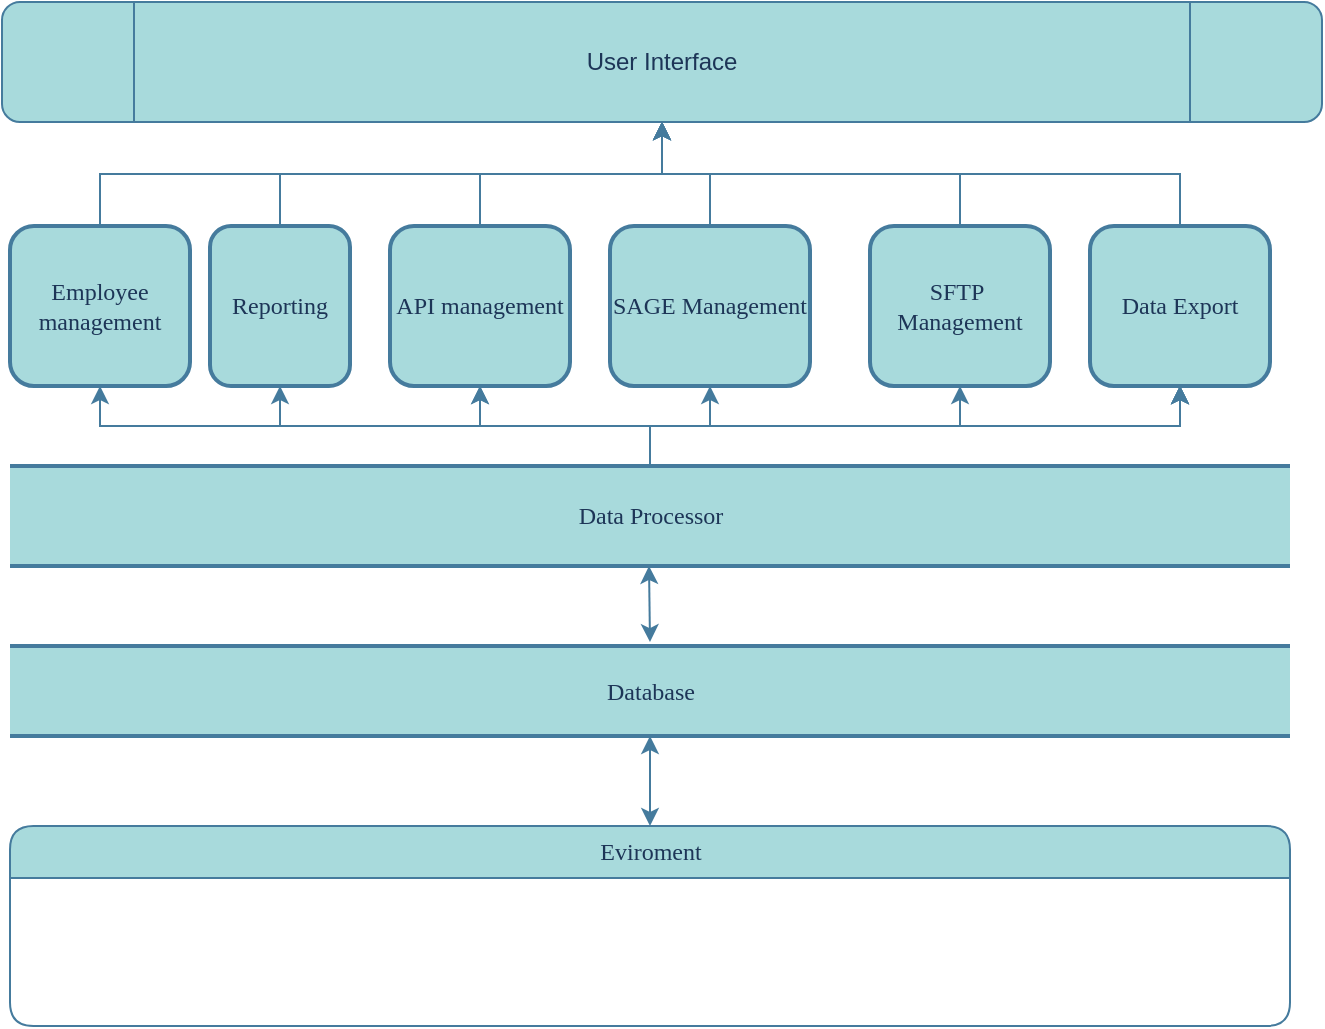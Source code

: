 <mxfile version="20.6.1" type="github">
  <diagram name="Page-1" id="5d7acffa-a066-3a61-03fe-96351882024d">
    <mxGraphModel dx="1113" dy="721" grid="0" gridSize="10" guides="1" tooltips="1" connect="1" arrows="1" fold="1" page="1" pageScale="1" pageWidth="1100" pageHeight="850" math="0" shadow="0">
      <root>
        <mxCell id="0" />
        <mxCell id="1" parent="0" />
        <mxCell id="2debaab0fafb2da2-10" value="Database" style="html=1;rounded=0;shadow=0;comic=0;labelBackgroundColor=none;strokeWidth=2;fontFamily=Verdana;fontSize=12;align=center;shape=mxgraph.ios7ui.horLines;fillColor=#A8DADC;strokeColor=#457B9D;fontColor=#1D3557;" parent="1" vertex="1">
          <mxGeometry x="234" y="478" width="640" height="45" as="geometry" />
        </mxCell>
        <mxCell id="21ea969265ad0168-18" value="Eviroment" style="swimlane;html=1;fontStyle=0;childLayout=stackLayout;horizontal=1;startSize=26;fillColor=#A8DADC;horizontalStack=0;resizeParent=1;resizeLast=0;collapsible=1;marginBottom=0;swimlaneFillColor=#ffffff;align=center;rounded=1;shadow=0;comic=0;labelBackgroundColor=none;strokeWidth=1;fontFamily=Verdana;fontSize=12;strokeColor=#457B9D;fontColor=#1D3557;" parent="1" vertex="1">
          <mxGeometry x="234" y="568" width="640" height="100" as="geometry" />
        </mxCell>
        <mxCell id="bVFSjJAmiTZMtzbv4Y0n-6" value="" style="edgeStyle=orthogonalEdgeStyle;rounded=0;orthogonalLoop=1;jettySize=auto;html=1;labelBackgroundColor=#F1FAEE;strokeColor=#457B9D;fontColor=#1D3557;" edge="1" parent="1" source="bVFSjJAmiTZMtzbv4Y0n-3" target="bVFSjJAmiTZMtzbv4Y0n-5">
          <mxGeometry relative="1" as="geometry" />
        </mxCell>
        <mxCell id="bVFSjJAmiTZMtzbv4Y0n-8" value="" style="edgeStyle=orthogonalEdgeStyle;rounded=0;orthogonalLoop=1;jettySize=auto;html=1;labelBackgroundColor=#F1FAEE;strokeColor=#457B9D;fontColor=#1D3557;" edge="1" parent="1" source="bVFSjJAmiTZMtzbv4Y0n-3" target="bVFSjJAmiTZMtzbv4Y0n-7">
          <mxGeometry relative="1" as="geometry" />
        </mxCell>
        <mxCell id="bVFSjJAmiTZMtzbv4Y0n-10" value="" style="edgeStyle=orthogonalEdgeStyle;rounded=0;orthogonalLoop=1;jettySize=auto;html=1;labelBackgroundColor=#F1FAEE;strokeColor=#457B9D;fontColor=#1D3557;" edge="1" parent="1" source="bVFSjJAmiTZMtzbv4Y0n-3" target="bVFSjJAmiTZMtzbv4Y0n-9">
          <mxGeometry relative="1" as="geometry" />
        </mxCell>
        <mxCell id="bVFSjJAmiTZMtzbv4Y0n-14" value="" style="edgeStyle=orthogonalEdgeStyle;rounded=0;orthogonalLoop=1;jettySize=auto;html=1;labelBackgroundColor=#F1FAEE;strokeColor=#457B9D;fontColor=#1D3557;" edge="1" parent="1" source="bVFSjJAmiTZMtzbv4Y0n-3" target="bVFSjJAmiTZMtzbv4Y0n-13">
          <mxGeometry relative="1" as="geometry" />
        </mxCell>
        <mxCell id="bVFSjJAmiTZMtzbv4Y0n-16" value="" style="edgeStyle=orthogonalEdgeStyle;rounded=0;orthogonalLoop=1;jettySize=auto;html=1;labelBackgroundColor=#F1FAEE;strokeColor=#457B9D;fontColor=#1D3557;" edge="1" parent="1" source="bVFSjJAmiTZMtzbv4Y0n-3" target="bVFSjJAmiTZMtzbv4Y0n-15">
          <mxGeometry relative="1" as="geometry" />
        </mxCell>
        <mxCell id="bVFSjJAmiTZMtzbv4Y0n-19" value="" style="edgeStyle=orthogonalEdgeStyle;rounded=0;orthogonalLoop=1;jettySize=auto;html=1;labelBackgroundColor=#F1FAEE;strokeColor=#457B9D;fontColor=#1D3557;" edge="1" parent="1" source="bVFSjJAmiTZMtzbv4Y0n-3" target="bVFSjJAmiTZMtzbv4Y0n-15">
          <mxGeometry relative="1" as="geometry" />
        </mxCell>
        <mxCell id="bVFSjJAmiTZMtzbv4Y0n-20" value="" style="edgeStyle=orthogonalEdgeStyle;rounded=0;orthogonalLoop=1;jettySize=auto;html=1;labelBackgroundColor=#F1FAEE;strokeColor=#457B9D;fontColor=#1D3557;" edge="1" parent="1" source="bVFSjJAmiTZMtzbv4Y0n-3" target="bVFSjJAmiTZMtzbv4Y0n-15">
          <mxGeometry relative="1" as="geometry" />
        </mxCell>
        <mxCell id="bVFSjJAmiTZMtzbv4Y0n-21" value="" style="edgeStyle=orthogonalEdgeStyle;rounded=0;orthogonalLoop=1;jettySize=auto;html=1;labelBackgroundColor=#F1FAEE;strokeColor=#457B9D;fontColor=#1D3557;" edge="1" parent="1" source="bVFSjJAmiTZMtzbv4Y0n-3" target="bVFSjJAmiTZMtzbv4Y0n-15">
          <mxGeometry relative="1" as="geometry" />
        </mxCell>
        <mxCell id="bVFSjJAmiTZMtzbv4Y0n-22" value="" style="edgeStyle=orthogonalEdgeStyle;rounded=0;orthogonalLoop=1;jettySize=auto;html=1;labelBackgroundColor=#F1FAEE;strokeColor=#457B9D;fontColor=#1D3557;" edge="1" parent="1" source="bVFSjJAmiTZMtzbv4Y0n-3" target="bVFSjJAmiTZMtzbv4Y0n-15">
          <mxGeometry relative="1" as="geometry" />
        </mxCell>
        <mxCell id="bVFSjJAmiTZMtzbv4Y0n-23" value="" style="edgeStyle=orthogonalEdgeStyle;rounded=0;orthogonalLoop=1;jettySize=auto;html=1;labelBackgroundColor=#F1FAEE;strokeColor=#457B9D;fontColor=#1D3557;" edge="1" parent="1" source="bVFSjJAmiTZMtzbv4Y0n-3" target="bVFSjJAmiTZMtzbv4Y0n-13">
          <mxGeometry relative="1" as="geometry" />
        </mxCell>
        <mxCell id="bVFSjJAmiTZMtzbv4Y0n-25" value="" style="edgeStyle=orthogonalEdgeStyle;rounded=0;orthogonalLoop=1;jettySize=auto;html=1;labelBackgroundColor=#F1FAEE;strokeColor=#457B9D;fontColor=#1D3557;" edge="1" parent="1" source="bVFSjJAmiTZMtzbv4Y0n-3" target="bVFSjJAmiTZMtzbv4Y0n-24">
          <mxGeometry relative="1" as="geometry" />
        </mxCell>
        <mxCell id="bVFSjJAmiTZMtzbv4Y0n-3" value="Data Processor" style="html=1;rounded=0;shadow=0;comic=0;labelBackgroundColor=none;strokeWidth=2;fontFamily=Verdana;fontSize=12;align=center;shape=mxgraph.ios7ui.horLines;fillColor=#A8DADC;strokeColor=#457B9D;fontColor=#1D3557;" vertex="1" parent="1">
          <mxGeometry x="234" y="388" width="640" height="50" as="geometry" />
        </mxCell>
        <mxCell id="bVFSjJAmiTZMtzbv4Y0n-27" style="edgeStyle=orthogonalEdgeStyle;rounded=0;orthogonalLoop=1;jettySize=auto;html=1;exitX=0.5;exitY=0;exitDx=0;exitDy=0;entryX=0.5;entryY=1;entryDx=0;entryDy=0;labelBackgroundColor=#F1FAEE;strokeColor=#457B9D;fontColor=#1D3557;" edge="1" parent="1" source="bVFSjJAmiTZMtzbv4Y0n-5" target="bVFSjJAmiTZMtzbv4Y0n-26">
          <mxGeometry relative="1" as="geometry" />
        </mxCell>
        <mxCell id="bVFSjJAmiTZMtzbv4Y0n-5" value="Employee&lt;br&gt;management" style="whiteSpace=wrap;html=1;fontFamily=Verdana;rounded=1;shadow=0;comic=0;labelBackgroundColor=none;strokeWidth=2;fillColor=#A8DADC;strokeColor=#457B9D;fontColor=#1D3557;" vertex="1" parent="1">
          <mxGeometry x="234" y="268" width="90" height="80" as="geometry" />
        </mxCell>
        <mxCell id="bVFSjJAmiTZMtzbv4Y0n-30" style="edgeStyle=orthogonalEdgeStyle;rounded=0;orthogonalLoop=1;jettySize=auto;html=1;exitX=0.5;exitY=0;exitDx=0;exitDy=0;entryX=0.5;entryY=1;entryDx=0;entryDy=0;labelBackgroundColor=#F1FAEE;strokeColor=#457B9D;fontColor=#1D3557;" edge="1" parent="1" source="bVFSjJAmiTZMtzbv4Y0n-7" target="bVFSjJAmiTZMtzbv4Y0n-26">
          <mxGeometry relative="1" as="geometry" />
        </mxCell>
        <mxCell id="bVFSjJAmiTZMtzbv4Y0n-7" value="Reporting" style="whiteSpace=wrap;html=1;fontFamily=Verdana;rounded=1;shadow=0;comic=0;labelBackgroundColor=none;strokeWidth=2;fillColor=#A8DADC;strokeColor=#457B9D;fontColor=#1D3557;" vertex="1" parent="1">
          <mxGeometry x="334" y="268" width="70" height="80" as="geometry" />
        </mxCell>
        <mxCell id="bVFSjJAmiTZMtzbv4Y0n-35" style="edgeStyle=orthogonalEdgeStyle;rounded=0;orthogonalLoop=1;jettySize=auto;html=1;exitX=0.5;exitY=0;exitDx=0;exitDy=0;entryX=0.5;entryY=1;entryDx=0;entryDy=0;labelBackgroundColor=#F1FAEE;strokeColor=#457B9D;fontColor=#1D3557;" edge="1" parent="1" source="bVFSjJAmiTZMtzbv4Y0n-9" target="bVFSjJAmiTZMtzbv4Y0n-26">
          <mxGeometry relative="1" as="geometry" />
        </mxCell>
        <mxCell id="bVFSjJAmiTZMtzbv4Y0n-9" value="SFTP&amp;nbsp;&lt;br&gt;Management" style="whiteSpace=wrap;html=1;fontFamily=Verdana;rounded=1;shadow=0;comic=0;labelBackgroundColor=none;strokeWidth=2;fillColor=#A8DADC;strokeColor=#457B9D;fontColor=#1D3557;" vertex="1" parent="1">
          <mxGeometry x="664" y="268" width="90" height="80" as="geometry" />
        </mxCell>
        <mxCell id="bVFSjJAmiTZMtzbv4Y0n-11" style="edgeStyle=orthogonalEdgeStyle;rounded=0;orthogonalLoop=1;jettySize=auto;html=1;exitX=0.5;exitY=1;exitDx=0;exitDy=0;labelBackgroundColor=#F1FAEE;strokeColor=#457B9D;fontColor=#1D3557;" edge="1" parent="1" source="bVFSjJAmiTZMtzbv4Y0n-7" target="bVFSjJAmiTZMtzbv4Y0n-7">
          <mxGeometry relative="1" as="geometry" />
        </mxCell>
        <mxCell id="bVFSjJAmiTZMtzbv4Y0n-31" style="edgeStyle=orthogonalEdgeStyle;rounded=0;orthogonalLoop=1;jettySize=auto;html=1;exitX=0.5;exitY=0;exitDx=0;exitDy=0;entryX=0.5;entryY=1;entryDx=0;entryDy=0;labelBackgroundColor=#F1FAEE;strokeColor=#457B9D;fontColor=#1D3557;" edge="1" parent="1" source="bVFSjJAmiTZMtzbv4Y0n-13" target="bVFSjJAmiTZMtzbv4Y0n-26">
          <mxGeometry relative="1" as="geometry" />
        </mxCell>
        <mxCell id="bVFSjJAmiTZMtzbv4Y0n-13" value="API management" style="whiteSpace=wrap;html=1;fontFamily=Verdana;rounded=1;shadow=0;comic=0;labelBackgroundColor=none;strokeWidth=2;fillColor=#A8DADC;strokeColor=#457B9D;fontColor=#1D3557;" vertex="1" parent="1">
          <mxGeometry x="424" y="268" width="90" height="80" as="geometry" />
        </mxCell>
        <mxCell id="bVFSjJAmiTZMtzbv4Y0n-36" style="edgeStyle=orthogonalEdgeStyle;rounded=0;orthogonalLoop=1;jettySize=auto;html=1;exitX=0.5;exitY=0;exitDx=0;exitDy=0;entryX=0.5;entryY=1;entryDx=0;entryDy=0;labelBackgroundColor=#F1FAEE;strokeColor=#457B9D;fontColor=#1D3557;" edge="1" parent="1" source="bVFSjJAmiTZMtzbv4Y0n-15" target="bVFSjJAmiTZMtzbv4Y0n-26">
          <mxGeometry relative="1" as="geometry" />
        </mxCell>
        <mxCell id="bVFSjJAmiTZMtzbv4Y0n-15" value="Data Export" style="whiteSpace=wrap;html=1;fontFamily=Verdana;rounded=1;shadow=0;comic=0;labelBackgroundColor=none;strokeWidth=2;fillColor=#A8DADC;strokeColor=#457B9D;fontColor=#1D3557;" vertex="1" parent="1">
          <mxGeometry x="774" y="268" width="90" height="80" as="geometry" />
        </mxCell>
        <mxCell id="bVFSjJAmiTZMtzbv4Y0n-32" style="edgeStyle=orthogonalEdgeStyle;rounded=0;orthogonalLoop=1;jettySize=auto;html=1;exitX=0.5;exitY=0;exitDx=0;exitDy=0;entryX=0.5;entryY=1;entryDx=0;entryDy=0;labelBackgroundColor=#F1FAEE;strokeColor=#457B9D;fontColor=#1D3557;" edge="1" parent="1" source="bVFSjJAmiTZMtzbv4Y0n-24" target="bVFSjJAmiTZMtzbv4Y0n-26">
          <mxGeometry relative="1" as="geometry" />
        </mxCell>
        <mxCell id="bVFSjJAmiTZMtzbv4Y0n-24" value="SAGE Management" style="whiteSpace=wrap;html=1;fontFamily=Verdana;rounded=1;shadow=0;comic=0;labelBackgroundColor=none;strokeWidth=2;fillColor=#A8DADC;strokeColor=#457B9D;fontColor=#1D3557;" vertex="1" parent="1">
          <mxGeometry x="534" y="268" width="100" height="80" as="geometry" />
        </mxCell>
        <mxCell id="bVFSjJAmiTZMtzbv4Y0n-26" value="User Interface" style="shape=process;whiteSpace=wrap;html=1;backgroundOutline=1;fillColor=#A8DADC;strokeColor=#457B9D;fontColor=#1D3557;rounded=1;" vertex="1" parent="1">
          <mxGeometry x="230" y="156" width="660" height="60" as="geometry" />
        </mxCell>
        <mxCell id="bVFSjJAmiTZMtzbv4Y0n-40" value="" style="endArrow=classic;startArrow=classic;html=1;strokeColor=#457B9D;fontColor=#1D3557;fillColor=#A8DADC;exitX=0.5;exitY=0;exitDx=0;exitDy=0;" edge="1" parent="1" source="21ea969265ad0168-18" target="2debaab0fafb2da2-10">
          <mxGeometry width="50" height="50" relative="1" as="geometry">
            <mxPoint x="526" y="570" as="sourcePoint" />
            <mxPoint x="550" y="531" as="targetPoint" />
          </mxGeometry>
        </mxCell>
        <mxCell id="bVFSjJAmiTZMtzbv4Y0n-41" value="" style="endArrow=classic;startArrow=classic;html=1;strokeColor=#457B9D;fontColor=#1D3557;fillColor=#A8DADC;exitX=0.5;exitY=-0.044;exitDx=0;exitDy=0;exitPerimeter=0;" edge="1" parent="1" source="2debaab0fafb2da2-10">
          <mxGeometry width="50" height="50" relative="1" as="geometry">
            <mxPoint x="554" y="470" as="sourcePoint" />
            <mxPoint x="553.5" y="438" as="targetPoint" />
          </mxGeometry>
        </mxCell>
      </root>
    </mxGraphModel>
  </diagram>
</mxfile>
